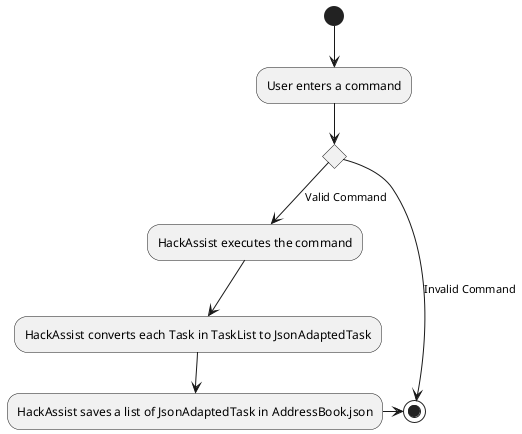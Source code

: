 @startuml

(*) --> "User enters a command"
if "" then
  -->[Valid Command] "HackAssist executes the command"
  --> "HackAssist converts each Task in TaskList to JsonAdaptedTask"
  --> "HackAssist saves a list of JsonAdaptedTask in AddressBook.json"
  -right-> (*)
else
  -->[Invalid Command] (*)
endif

@enduml
